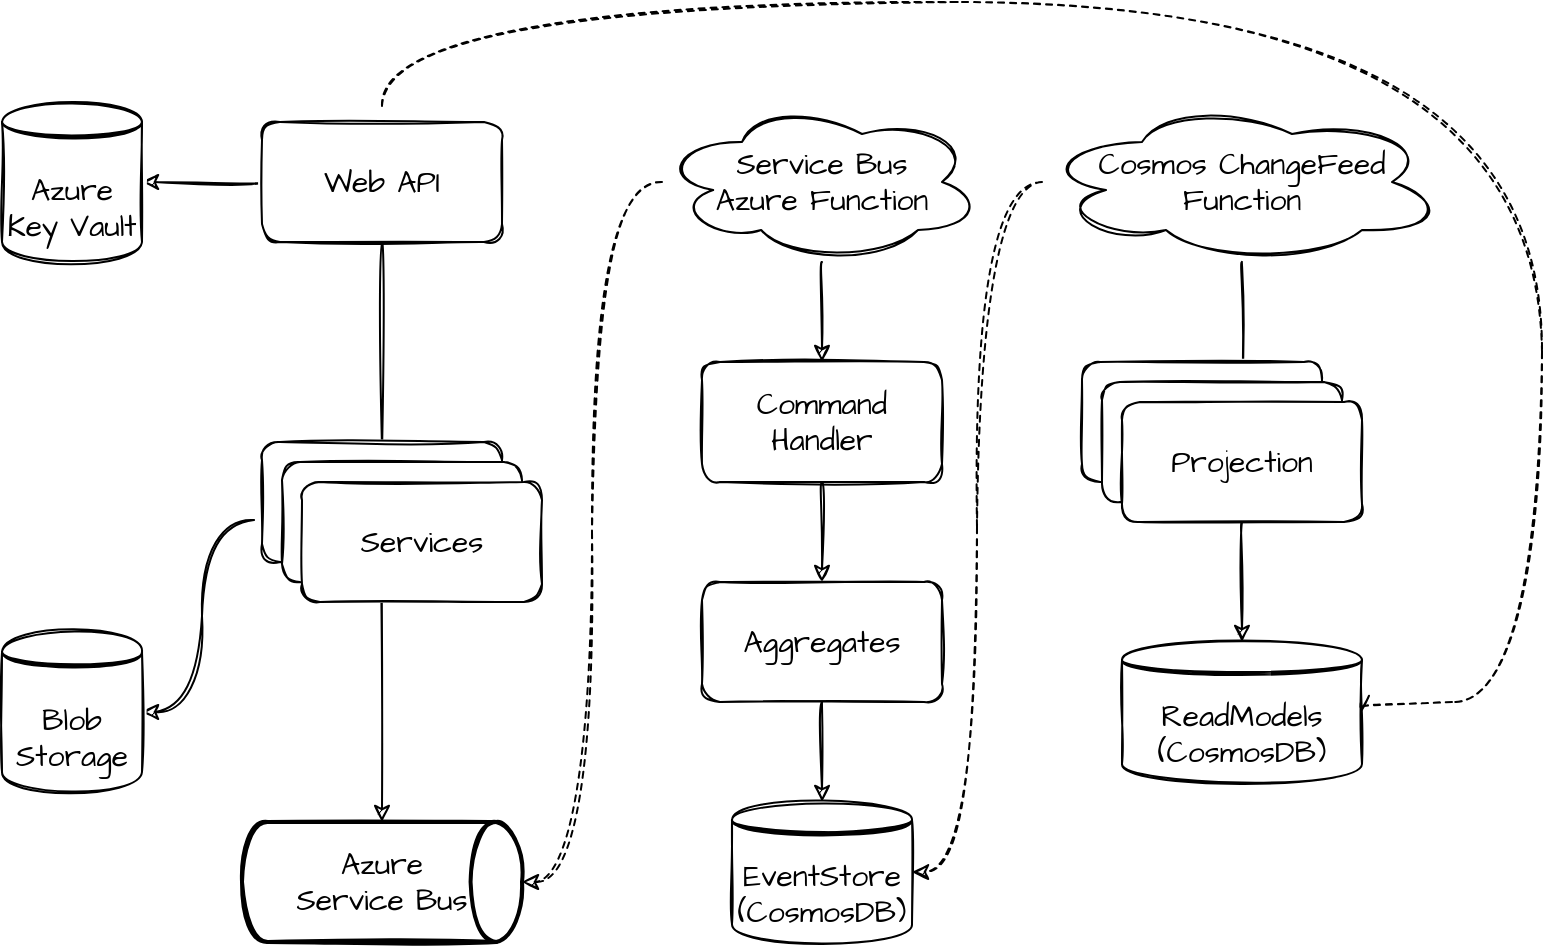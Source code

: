 <mxfile version="20.3.0" type="device"><diagram id="mN364CMrjJyNotpaPL1f" name="Page-1"><mxGraphModel dx="1896" dy="745" grid="1" gridSize="10" guides="1" tooltips="1" connect="1" arrows="1" fold="1" page="1" pageScale="1" pageWidth="850" pageHeight="1100" math="0" shadow="0"><root><mxCell id="0"/><mxCell id="1" parent="0"/><mxCell id="xM5vHx9jW8HeCFMa2A3E-27" style="edgeStyle=orthogonalEdgeStyle;curved=1;rounded=1;sketch=1;hachureGap=4;orthogonalLoop=1;jettySize=auto;html=1;entryX=1;entryY=0.5;entryDx=0;entryDy=0;dashed=1;fontFamily=Architects Daughter;fontSource=https%3A%2F%2Ffonts.googleapis.com%2Fcss%3Ffamily%3DArchitects%2BDaughter;fontSize=15;endArrow=open;sourcePerimeterSpacing=8;targetPerimeterSpacing=8;" parent="1" source="xM5vHx9jW8HeCFMa2A3E-1" target="xM5vHx9jW8HeCFMa2A3E-20" edge="1"><mxGeometry relative="1" as="geometry"><Array as="points"><mxPoint x="170" y="70"/><mxPoint x="750" y="70"/><mxPoint x="750" y="420"/></Array></mxGeometry></mxCell><mxCell id="RNWNziUjK0hDgJo9Islf-4" style="edgeStyle=orthogonalEdgeStyle;shape=connector;curved=1;rounded=1;sketch=1;orthogonalLoop=1;jettySize=auto;html=1;entryX=1;entryY=0.5;entryDx=0;entryDy=0;labelBackgroundColor=default;strokeColor=default;fontFamily=Architects Daughter;fontSource=https%3A%2F%2Ffonts.googleapis.com%2Fcss%3Ffamily%3DArchitects%2BDaughter;fontSize=15;fontColor=default;endArrow=classic;" edge="1" parent="1" source="xM5vHx9jW8HeCFMa2A3E-1" target="RNWNziUjK0hDgJo9Islf-1"><mxGeometry relative="1" as="geometry"/></mxCell><mxCell id="RNWNziUjK0hDgJo9Islf-5" style="edgeStyle=orthogonalEdgeStyle;shape=connector;curved=1;rounded=1;sketch=1;orthogonalLoop=1;jettySize=auto;html=1;entryX=1;entryY=0.5;entryDx=0;entryDy=0;labelBackgroundColor=default;strokeColor=default;fontFamily=Architects Daughter;fontSource=https%3A%2F%2Ffonts.googleapis.com%2Fcss%3Ffamily%3DArchitects%2BDaughter;fontSize=15;fontColor=default;endArrow=classic;exitX=-0.033;exitY=0.65;exitDx=0;exitDy=0;exitPerimeter=0;" edge="1" parent="1" source="RNWNziUjK0hDgJo9Islf-7" target="RNWNziUjK0hDgJo9Islf-2"><mxGeometry relative="1" as="geometry"/></mxCell><mxCell id="RNWNziUjK0hDgJo9Islf-10" style="edgeStyle=orthogonalEdgeStyle;shape=connector;curved=1;rounded=1;sketch=1;orthogonalLoop=1;jettySize=auto;html=1;entryX=0.417;entryY=0;entryDx=0;entryDy=0;entryPerimeter=0;labelBackgroundColor=default;strokeColor=default;fontFamily=Architects Daughter;fontSource=https%3A%2F%2Ffonts.googleapis.com%2Fcss%3Ffamily%3DArchitects%2BDaughter;fontSize=15;fontColor=default;endArrow=classic;" edge="1" parent="1" source="xM5vHx9jW8HeCFMa2A3E-1" target="RNWNziUjK0hDgJo9Islf-8"><mxGeometry relative="1" as="geometry"/></mxCell><mxCell id="xM5vHx9jW8HeCFMa2A3E-1" value="Web API" style="rounded=1;whiteSpace=wrap;html=1;sketch=1;fontFamily=Architects Daughter;fontSource=https%3A%2F%2Ffonts.googleapis.com%2Fcss%3Ffamily%3DArchitects%2BDaughter;fontSize=15;" parent="1" vertex="1"><mxGeometry x="110" y="130" width="120" height="60" as="geometry"/></mxCell><mxCell id="xM5vHx9jW8HeCFMa2A3E-12" style="edgeStyle=orthogonalEdgeStyle;rounded=1;orthogonalLoop=1;jettySize=auto;html=1;sketch=1;curved=1;fontFamily=Architects Daughter;fontSource=https%3A%2F%2Ffonts.googleapis.com%2Fcss%3Ffamily%3DArchitects%2BDaughter;fontSize=15;" parent="1" source="xM5vHx9jW8HeCFMa2A3E-3" target="xM5vHx9jW8HeCFMa2A3E-7" edge="1"><mxGeometry relative="1" as="geometry"/></mxCell><mxCell id="xM5vHx9jW8HeCFMa2A3E-22" style="edgeStyle=orthogonalEdgeStyle;rounded=1;orthogonalLoop=1;jettySize=auto;html=1;sketch=1;curved=1;entryX=1;entryY=0.5;entryDx=0;entryDy=0;entryPerimeter=0;fontFamily=Architects Daughter;fontSource=https%3A%2F%2Ffonts.googleapis.com%2Fcss%3Ffamily%3DArchitects%2BDaughter;fontSize=15;dashed=1;" parent="1" source="xM5vHx9jW8HeCFMa2A3E-3" target="xM5vHx9jW8HeCFMa2A3E-24" edge="1"><mxGeometry relative="1" as="geometry"><mxPoint x="210" y="310" as="targetPoint"/></mxGeometry></mxCell><mxCell id="xM5vHx9jW8HeCFMa2A3E-3" value="Service Bus &lt;br&gt;Azure Function" style="ellipse;shape=cloud;whiteSpace=wrap;html=1;sketch=1;rounded=1;fontFamily=Architects Daughter;fontSource=https%3A%2F%2Ffonts.googleapis.com%2Fcss%3Ffamily%3DArchitects%2BDaughter;fontSize=15;" parent="1" vertex="1"><mxGeometry x="310" y="120" width="160" height="80" as="geometry"/></mxCell><mxCell id="xM5vHx9jW8HeCFMa2A3E-10" style="edgeStyle=orthogonalEdgeStyle;rounded=1;orthogonalLoop=1;jettySize=auto;html=1;sketch=1;curved=1;fontFamily=Architects Daughter;fontSource=https%3A%2F%2Ffonts.googleapis.com%2Fcss%3Ffamily%3DArchitects%2BDaughter;fontSize=15;" parent="1" source="xM5vHx9jW8HeCFMa2A3E-7" target="xM5vHx9jW8HeCFMa2A3E-8" edge="1"><mxGeometry relative="1" as="geometry"/></mxCell><mxCell id="xM5vHx9jW8HeCFMa2A3E-7" value="Command Handler" style="rounded=1;whiteSpace=wrap;html=1;sketch=1;fontFamily=Architects Daughter;fontSource=https%3A%2F%2Ffonts.googleapis.com%2Fcss%3Ffamily%3DArchitects%2BDaughter;fontSize=15;" parent="1" vertex="1"><mxGeometry x="330" y="250" width="120" height="60" as="geometry"/></mxCell><mxCell id="xM5vHx9jW8HeCFMa2A3E-11" style="edgeStyle=orthogonalEdgeStyle;rounded=1;orthogonalLoop=1;jettySize=auto;html=1;sketch=1;curved=1;fontFamily=Architects Daughter;fontSource=https%3A%2F%2Ffonts.googleapis.com%2Fcss%3Ffamily%3DArchitects%2BDaughter;fontSize=15;" parent="1" source="xM5vHx9jW8HeCFMa2A3E-8" target="xM5vHx9jW8HeCFMa2A3E-9" edge="1"><mxGeometry relative="1" as="geometry"/></mxCell><mxCell id="xM5vHx9jW8HeCFMa2A3E-8" value="Aggregates" style="rounded=1;whiteSpace=wrap;html=1;sketch=1;fontFamily=Architects Daughter;fontSource=https%3A%2F%2Ffonts.googleapis.com%2Fcss%3Ffamily%3DArchitects%2BDaughter;fontSize=15;" parent="1" vertex="1"><mxGeometry x="330" y="360" width="120" height="60" as="geometry"/></mxCell><mxCell id="xM5vHx9jW8HeCFMa2A3E-9" value="EventStore&lt;br style=&quot;font-size: 15px;&quot;&gt;(CosmosDB)" style="shape=datastore;whiteSpace=wrap;html=1;sketch=1;rounded=1;fontFamily=Architects Daughter;fontSource=https%3A%2F%2Ffonts.googleapis.com%2Fcss%3Ffamily%3DArchitects%2BDaughter;fontSize=15;" parent="1" vertex="1"><mxGeometry x="345" y="470" width="90" height="70" as="geometry"/></mxCell><mxCell id="xM5vHx9jW8HeCFMa2A3E-19" style="edgeStyle=orthogonalEdgeStyle;rounded=1;orthogonalLoop=1;jettySize=auto;html=1;sketch=1;curved=1;fontFamily=Architects Daughter;fontSource=https%3A%2F%2Ffonts.googleapis.com%2Fcss%3Ffamily%3DArchitects%2BDaughter;fontSize=15;" parent="1" source="xM5vHx9jW8HeCFMa2A3E-13" target="xM5vHx9jW8HeCFMa2A3E-18" edge="1"><mxGeometry relative="1" as="geometry"/></mxCell><mxCell id="xM5vHx9jW8HeCFMa2A3E-23" style="edgeStyle=orthogonalEdgeStyle;rounded=1;orthogonalLoop=1;jettySize=auto;html=1;entryX=1;entryY=0.5;entryDx=0;entryDy=0;sketch=1;curved=1;fontFamily=Architects Daughter;fontSource=https%3A%2F%2Ffonts.googleapis.com%2Fcss%3Ffamily%3DArchitects%2BDaughter;fontSize=15;dashed=1;" parent="1" source="xM5vHx9jW8HeCFMa2A3E-13" target="xM5vHx9jW8HeCFMa2A3E-9" edge="1"><mxGeometry relative="1" as="geometry"/></mxCell><mxCell id="xM5vHx9jW8HeCFMa2A3E-13" value="Cosmos ChangeFeed Function" style="ellipse;shape=cloud;whiteSpace=wrap;html=1;sketch=1;rounded=1;fontFamily=Architects Daughter;fontSource=https%3A%2F%2Ffonts.googleapis.com%2Fcss%3Ffamily%3DArchitects%2BDaughter;fontSize=15;" parent="1" vertex="1"><mxGeometry x="500" y="120" width="200" height="80" as="geometry"/></mxCell><mxCell id="xM5vHx9jW8HeCFMa2A3E-15" value="Projection" style="rounded=1;whiteSpace=wrap;html=1;sketch=1;fontFamily=Architects Daughter;fontSource=https%3A%2F%2Ffonts.googleapis.com%2Fcss%3Ffamily%3DArchitects%2BDaughter;fontSize=15;" parent="1" vertex="1"><mxGeometry x="520" y="250" width="120" height="60" as="geometry"/></mxCell><mxCell id="xM5vHx9jW8HeCFMa2A3E-16" value="Projection" style="rounded=1;whiteSpace=wrap;html=1;sketch=1;fontFamily=Architects Daughter;fontSource=https%3A%2F%2Ffonts.googleapis.com%2Fcss%3Ffamily%3DArchitects%2BDaughter;fontSize=15;" parent="1" vertex="1"><mxGeometry x="530" y="260" width="120" height="60" as="geometry"/></mxCell><mxCell id="xM5vHx9jW8HeCFMa2A3E-21" style="edgeStyle=orthogonalEdgeStyle;rounded=1;orthogonalLoop=1;jettySize=auto;html=1;entryX=0.5;entryY=0;entryDx=0;entryDy=0;sketch=1;curved=1;fontFamily=Architects Daughter;fontSource=https%3A%2F%2Ffonts.googleapis.com%2Fcss%3Ffamily%3DArchitects%2BDaughter;fontSize=15;" parent="1" source="xM5vHx9jW8HeCFMa2A3E-18" target="xM5vHx9jW8HeCFMa2A3E-20" edge="1"><mxGeometry relative="1" as="geometry"/></mxCell><mxCell id="xM5vHx9jW8HeCFMa2A3E-18" value="Projection" style="rounded=1;whiteSpace=wrap;html=1;sketch=1;fontFamily=Architects Daughter;fontSource=https%3A%2F%2Ffonts.googleapis.com%2Fcss%3Ffamily%3DArchitects%2BDaughter;fontSize=15;" parent="1" vertex="1"><mxGeometry x="540" y="270" width="120" height="60" as="geometry"/></mxCell><mxCell id="xM5vHx9jW8HeCFMa2A3E-20" value="ReadModels&lt;br style=&quot;font-size: 15px;&quot;&gt;(CosmosDB)" style="shape=datastore;whiteSpace=wrap;html=1;sketch=1;rounded=1;fontFamily=Architects Daughter;fontSource=https%3A%2F%2Ffonts.googleapis.com%2Fcss%3Ffamily%3DArchitects%2BDaughter;fontSize=15;" parent="1" vertex="1"><mxGeometry x="540" y="390" width="120" height="70" as="geometry"/></mxCell><mxCell id="xM5vHx9jW8HeCFMa2A3E-24" value="Azure &lt;br&gt;Service Bus" style="strokeWidth=2;html=1;shape=mxgraph.flowchart.direct_data;whiteSpace=wrap;rounded=1;sketch=1;hachureGap=4;fontFamily=Architects Daughter;fontSource=https%3A%2F%2Ffonts.googleapis.com%2Fcss%3Ffamily%3DArchitects%2BDaughter;fontSize=15;" parent="1" vertex="1"><mxGeometry x="100" y="480" width="140" height="60" as="geometry"/></mxCell><mxCell id="RNWNziUjK0hDgJo9Islf-1" value="Azure Key Vault" style="shape=datastore;whiteSpace=wrap;html=1;fontSize=15;fontFamily=Architects Daughter;sketch=1;rounded=1;fontSource=https%3A%2F%2Ffonts.googleapis.com%2Fcss%3Ffamily%3DArchitects%2BDaughter;" vertex="1" parent="1"><mxGeometry x="-20" y="120" width="70" height="80" as="geometry"/></mxCell><mxCell id="RNWNziUjK0hDgJo9Islf-2" value="Blob Storage&lt;br&gt;" style="shape=datastore;whiteSpace=wrap;html=1;rounded=1;sketch=1;strokeColor=default;fontFamily=Architects Daughter;fontSource=https%3A%2F%2Ffonts.googleapis.com%2Fcss%3Ffamily%3DArchitects%2BDaughter;fontSize=15;fontColor=default;fillColor=default;" vertex="1" parent="1"><mxGeometry x="-20" y="385" width="70" height="80" as="geometry"/></mxCell><mxCell id="RNWNziUjK0hDgJo9Islf-7" value="Services" style="rounded=1;whiteSpace=wrap;html=1;sketch=1;strokeColor=default;fontFamily=Architects Daughter;fontSource=https%3A%2F%2Ffonts.googleapis.com%2Fcss%3Ffamily%3DArchitects%2BDaughter;fontSize=15;fontColor=default;fillColor=default;" vertex="1" parent="1"><mxGeometry x="110" y="290" width="120" height="60" as="geometry"/></mxCell><mxCell id="RNWNziUjK0hDgJo9Islf-8" value="Services" style="rounded=1;whiteSpace=wrap;html=1;sketch=1;strokeColor=default;fontFamily=Architects Daughter;fontSource=https%3A%2F%2Ffonts.googleapis.com%2Fcss%3Ffamily%3DArchitects%2BDaughter;fontSize=15;fontColor=default;fillColor=default;" vertex="1" parent="1"><mxGeometry x="120" y="300" width="120" height="60" as="geometry"/></mxCell><mxCell id="RNWNziUjK0hDgJo9Islf-11" style="edgeStyle=orthogonalEdgeStyle;shape=connector;curved=1;rounded=1;sketch=1;orthogonalLoop=1;jettySize=auto;html=1;entryX=0.5;entryY=0;entryDx=0;entryDy=0;entryPerimeter=0;labelBackgroundColor=default;strokeColor=default;fontFamily=Architects Daughter;fontSource=https%3A%2F%2Ffonts.googleapis.com%2Fcss%3Ffamily%3DArchitects%2BDaughter;fontSize=15;fontColor=default;endArrow=classic;exitX=0.333;exitY=0.667;exitDx=0;exitDy=0;exitPerimeter=0;" edge="1" parent="1" source="RNWNziUjK0hDgJo9Islf-9" target="xM5vHx9jW8HeCFMa2A3E-24"><mxGeometry relative="1" as="geometry"/></mxCell><mxCell id="RNWNziUjK0hDgJo9Islf-9" value="Services" style="rounded=1;whiteSpace=wrap;html=1;sketch=1;strokeColor=default;fontFamily=Architects Daughter;fontSource=https%3A%2F%2Ffonts.googleapis.com%2Fcss%3Ffamily%3DArchitects%2BDaughter;fontSize=15;fontColor=default;fillColor=default;" vertex="1" parent="1"><mxGeometry x="130" y="310" width="120" height="60" as="geometry"/></mxCell></root></mxGraphModel></diagram></mxfile>